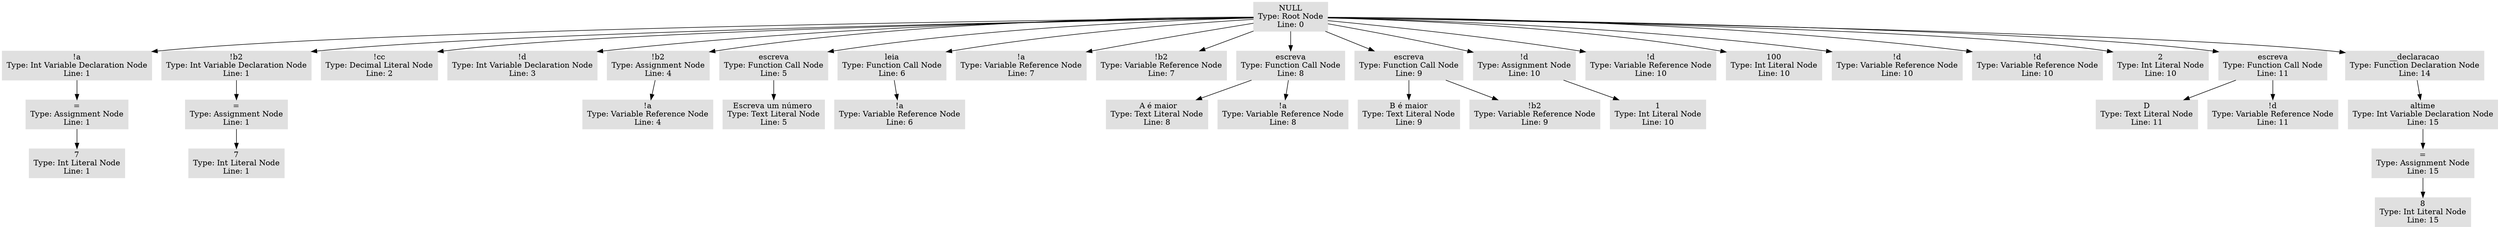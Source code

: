 digraph AST {
  node [shape=box, style=filled, color="#E0E0E0"];
  "0x555555565608" [label="NULL\nType: Root Node\nLine: 0"];
  "0x555555565608" -> "0x5555555668c8";
  "0x5555555668c8" [label="!a\nType: Int Variable Declaration Node\nLine: 1"];
  "0x5555555668c8" -> "0x555555567918";
  "0x555555567918" [label="=\nType: Assignment Node\nLine: 1"];
  "0x555555567918" -> "0x555555567958";
  "0x555555567958" [label="7\nType: Int Literal Node\nLine: 1"];
  "0x555555565608" -> "0x555555566958";
  "0x555555566958" [label="!b2\nType: Int Variable Declaration Node\nLine: 1"];
  "0x555555566958" -> "0x555555566a48";
  "0x555555566a48" [label="=\nType: Assignment Node\nLine: 1"];
  "0x555555566a48" -> "0x555555566a88";
  "0x555555566a88" [label="7\nType: Int Literal Node\nLine: 1"];
  "0x555555565608" -> "0x5555555679f8";
  "0x5555555679f8" [label="!cc\nType: Decimal Literal Node\nLine: 2"];
  "0x555555565608" -> "0x555555567a98";
  "0x555555567a98" [label="!d\nType: Int Variable Declaration Node\nLine: 3"];
  "0x555555565608" -> "0x555555567ad8";
  "0x555555567ad8" [label="!b2\nType: Assignment Node\nLine: 4"];
  "0x555555567ad8" -> "0x555555567b58";
  "0x555555567b58" [label="!a\nType: Variable Reference Node\nLine: 4"];
  "0x555555565608" -> "0x555555567b98";
  "0x555555567b98" [label="escreva\nType: Function Call Node\nLine: 5"];
  "0x555555567b98" -> "0x555555567bd8";
  "0x555555567bd8" [label="Escreva um número \nType: Text Literal Node\nLine: 5"];
  "0x555555565608" -> "0x555555567c18";
  "0x555555567c18" [label="leia\nType: Function Call Node\nLine: 6"];
  "0x555555567c18" -> "0x555555567b18";
  "0x555555567b18" [label="!a\nType: Variable Reference Node\nLine: 6"];
  "0x555555565608" -> "0x555555567cc8";
  "0x555555567cc8" [label="!a\nType: Variable Reference Node\nLine: 7"];
  "0x555555565608" -> "0x555555567d08";
  "0x555555567d08" [label="!b2\nType: Variable Reference Node\nLine: 7"];
  "0x555555565608" -> "0x555555567da8";
  "0x555555567da8" [label="escreva\nType: Function Call Node\nLine: 8"];
  "0x555555567da8" -> "0x555555567de8";
  "0x555555567de8" [label=" A é maior\nType: Text Literal Node\nLine: 8"];
  "0x555555567da8" -> "0x555555567e48";
  "0x555555567e48" [label="!a\nType: Variable Reference Node\nLine: 8"];
  "0x555555565608" -> "0x555555567e88";
  "0x555555567e88" [label="escreva\nType: Function Call Node\nLine: 9"];
  "0x555555567e88" -> "0x555555567f38";
  "0x555555567f38" [label="B é maior\nType: Text Literal Node\nLine: 9"];
  "0x555555567e88" -> "0x555555567f98";
  "0x555555567f98" [label="!b2\nType: Variable Reference Node\nLine: 9"];
  "0x555555565608" -> "0x555555567fd8";
  "0x555555567fd8" [label="!d\nType: Assignment Node\nLine: 10"];
  "0x555555567fd8" -> "0x555555568018";
  "0x555555568018" [label="1\nType: Int Literal Node\nLine: 10"];
  "0x555555565608" -> "0x555555568078";
  "0x555555568078" [label="!d\nType: Variable Reference Node\nLine: 10"];
  "0x555555565608" -> "0x555555568138";
  "0x555555568138" [label="100\nType: Int Literal Node\nLine: 10"];
  "0x555555565608" -> "0x555555568178";
  "0x555555568178" [label="!d\nType: Variable Reference Node\nLine: 10"];
  "0x555555565608" -> "0x555555568248";
  "0x555555568248" [label="!d\nType: Variable Reference Node\nLine: 10"];
  "0x555555565608" -> "0x555555568288";
  "0x555555568288" [label="2\nType: Int Literal Node\nLine: 10"];
  "0x555555565608" -> "0x555555568368";
  "0x555555568368" [label="escreva\nType: Function Call Node\nLine: 11"];
  "0x555555568368" -> "0x5555555683a8";
  "0x5555555683a8" [label="D\nType: Text Literal Node\nLine: 11"];
  "0x555555568368" -> "0x555555568408";
  "0x555555568408" [label="!d\nType: Variable Reference Node\nLine: 11"];
  "0x555555565608" -> "0x555555569458";
  "0x555555569458" [label="__declaracao\nType: Function Declaration Node\nLine: 14"];
  "0x555555569458" -> "0x555555569598";
  "0x555555569598" [label="altime\nType: Int Variable Declaration Node\nLine: 15"];
  "0x555555569598" -> "0x555555569698";
  "0x555555569698" [label="=\nType: Assignment Node\nLine: 15"];
  "0x555555569698" -> "0x5555555696d8";
  "0x5555555696d8" [label="8\nType: Int Literal Node\nLine: 15"];
}
